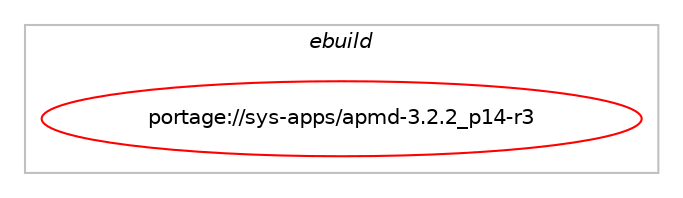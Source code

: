 digraph prolog {

# *************
# Graph options
# *************

newrank=true;
concentrate=true;
compound=true;
graph [rankdir=LR,fontname=Helvetica,fontsize=10,ranksep=1.5];#, ranksep=2.5, nodesep=0.2];
edge  [arrowhead=vee];
node  [fontname=Helvetica,fontsize=10];

# **********
# The ebuild
# **********

subgraph cluster_leftcol {
color=gray;
label=<<i>ebuild</i>>;
id [label="portage://sys-apps/apmd-3.2.2_p14-r3", color=red, width=4, href="../sys-apps/apmd-3.2.2_p14-r3.svg"];
}

# ****************
# The dependencies
# ****************

subgraph cluster_midcol {
color=gray;
label=<<i>dependencies</i>>;
subgraph cluster_compile {
fillcolor="#eeeeee";
style=filled;
label=<<i>compile</i>>;
# *** BEGIN UNKNOWN DEPENDENCY TYPE (TODO) ***
# id -> equal(use_conditional_group(positive,X,portage://sys-apps/apmd-3.2.2_p14-r3,[package_dependency(portage://sys-apps/apmd-3.2.2_p14-r3,install,no,x11-libs,libX11,none,[,,],[],[]),package_dependency(portage://sys-apps/apmd-3.2.2_p14-r3,install,no,x11-libs,libXaw,none,[,,],[],[]),package_dependency(portage://sys-apps/apmd-3.2.2_p14-r3,install,no,x11-libs,libXmu,none,[,,],[],[]),package_dependency(portage://sys-apps/apmd-3.2.2_p14-r3,install,no,x11-libs,libSM,none,[,,],[],[]),package_dependency(portage://sys-apps/apmd-3.2.2_p14-r3,install,no,x11-libs,libICE,none,[,,],[],[]),package_dependency(portage://sys-apps/apmd-3.2.2_p14-r3,install,no,x11-libs,libXt,none,[,,],[],[]),package_dependency(portage://sys-apps/apmd-3.2.2_p14-r3,install,no,x11-libs,libXext,none,[,,],[],[])]))
# *** END UNKNOWN DEPENDENCY TYPE (TODO) ***

# *** BEGIN UNKNOWN DEPENDENCY TYPE (TODO) ***
# id -> equal(package_dependency(portage://sys-apps/apmd-3.2.2_p14-r3,install,no,sys-apps,debianutils,greaterequal,[1.16,,,1.16],[],[]))
# *** END UNKNOWN DEPENDENCY TYPE (TODO) ***

# *** BEGIN UNKNOWN DEPENDENCY TYPE (TODO) ***
# id -> equal(package_dependency(portage://sys-apps/apmd-3.2.2_p14-r3,install,no,sys-power,powermgmt-base,greaterequal,[1.31,,,1.31],[],[]))
# *** END UNKNOWN DEPENDENCY TYPE (TODO) ***

# *** BEGIN UNKNOWN DEPENDENCY TYPE (TODO) ***
# id -> equal(package_dependency(portage://sys-apps/apmd-3.2.2_p14-r3,install,no,virtual,os-headers,none,[,,],[],[]))
# *** END UNKNOWN DEPENDENCY TYPE (TODO) ***

}
subgraph cluster_compileandrun {
fillcolor="#eeeeee";
style=filled;
label=<<i>compile and run</i>>;
}
subgraph cluster_run {
fillcolor="#eeeeee";
style=filled;
label=<<i>run</i>>;
# *** BEGIN UNKNOWN DEPENDENCY TYPE (TODO) ***
# id -> equal(use_conditional_group(positive,X,portage://sys-apps/apmd-3.2.2_p14-r3,[package_dependency(portage://sys-apps/apmd-3.2.2_p14-r3,run,no,x11-libs,libX11,none,[,,],[],[]),package_dependency(portage://sys-apps/apmd-3.2.2_p14-r3,run,no,x11-libs,libXaw,none,[,,],[],[]),package_dependency(portage://sys-apps/apmd-3.2.2_p14-r3,run,no,x11-libs,libXmu,none,[,,],[],[]),package_dependency(portage://sys-apps/apmd-3.2.2_p14-r3,run,no,x11-libs,libSM,none,[,,],[],[]),package_dependency(portage://sys-apps/apmd-3.2.2_p14-r3,run,no,x11-libs,libICE,none,[,,],[],[]),package_dependency(portage://sys-apps/apmd-3.2.2_p14-r3,run,no,x11-libs,libXt,none,[,,],[],[]),package_dependency(portage://sys-apps/apmd-3.2.2_p14-r3,run,no,x11-libs,libXext,none,[,,],[],[])]))
# *** END UNKNOWN DEPENDENCY TYPE (TODO) ***

# *** BEGIN UNKNOWN DEPENDENCY TYPE (TODO) ***
# id -> equal(package_dependency(portage://sys-apps/apmd-3.2.2_p14-r3,run,no,sys-apps,debianutils,greaterequal,[1.16,,,1.16],[],[]))
# *** END UNKNOWN DEPENDENCY TYPE (TODO) ***

# *** BEGIN UNKNOWN DEPENDENCY TYPE (TODO) ***
# id -> equal(package_dependency(portage://sys-apps/apmd-3.2.2_p14-r3,run,no,sys-power,powermgmt-base,greaterequal,[1.31,,,1.31],[],[]))
# *** END UNKNOWN DEPENDENCY TYPE (TODO) ***

}
}

# **************
# The candidates
# **************

subgraph cluster_choices {
rank=same;
color=gray;
label=<<i>candidates</i>>;

}

}
